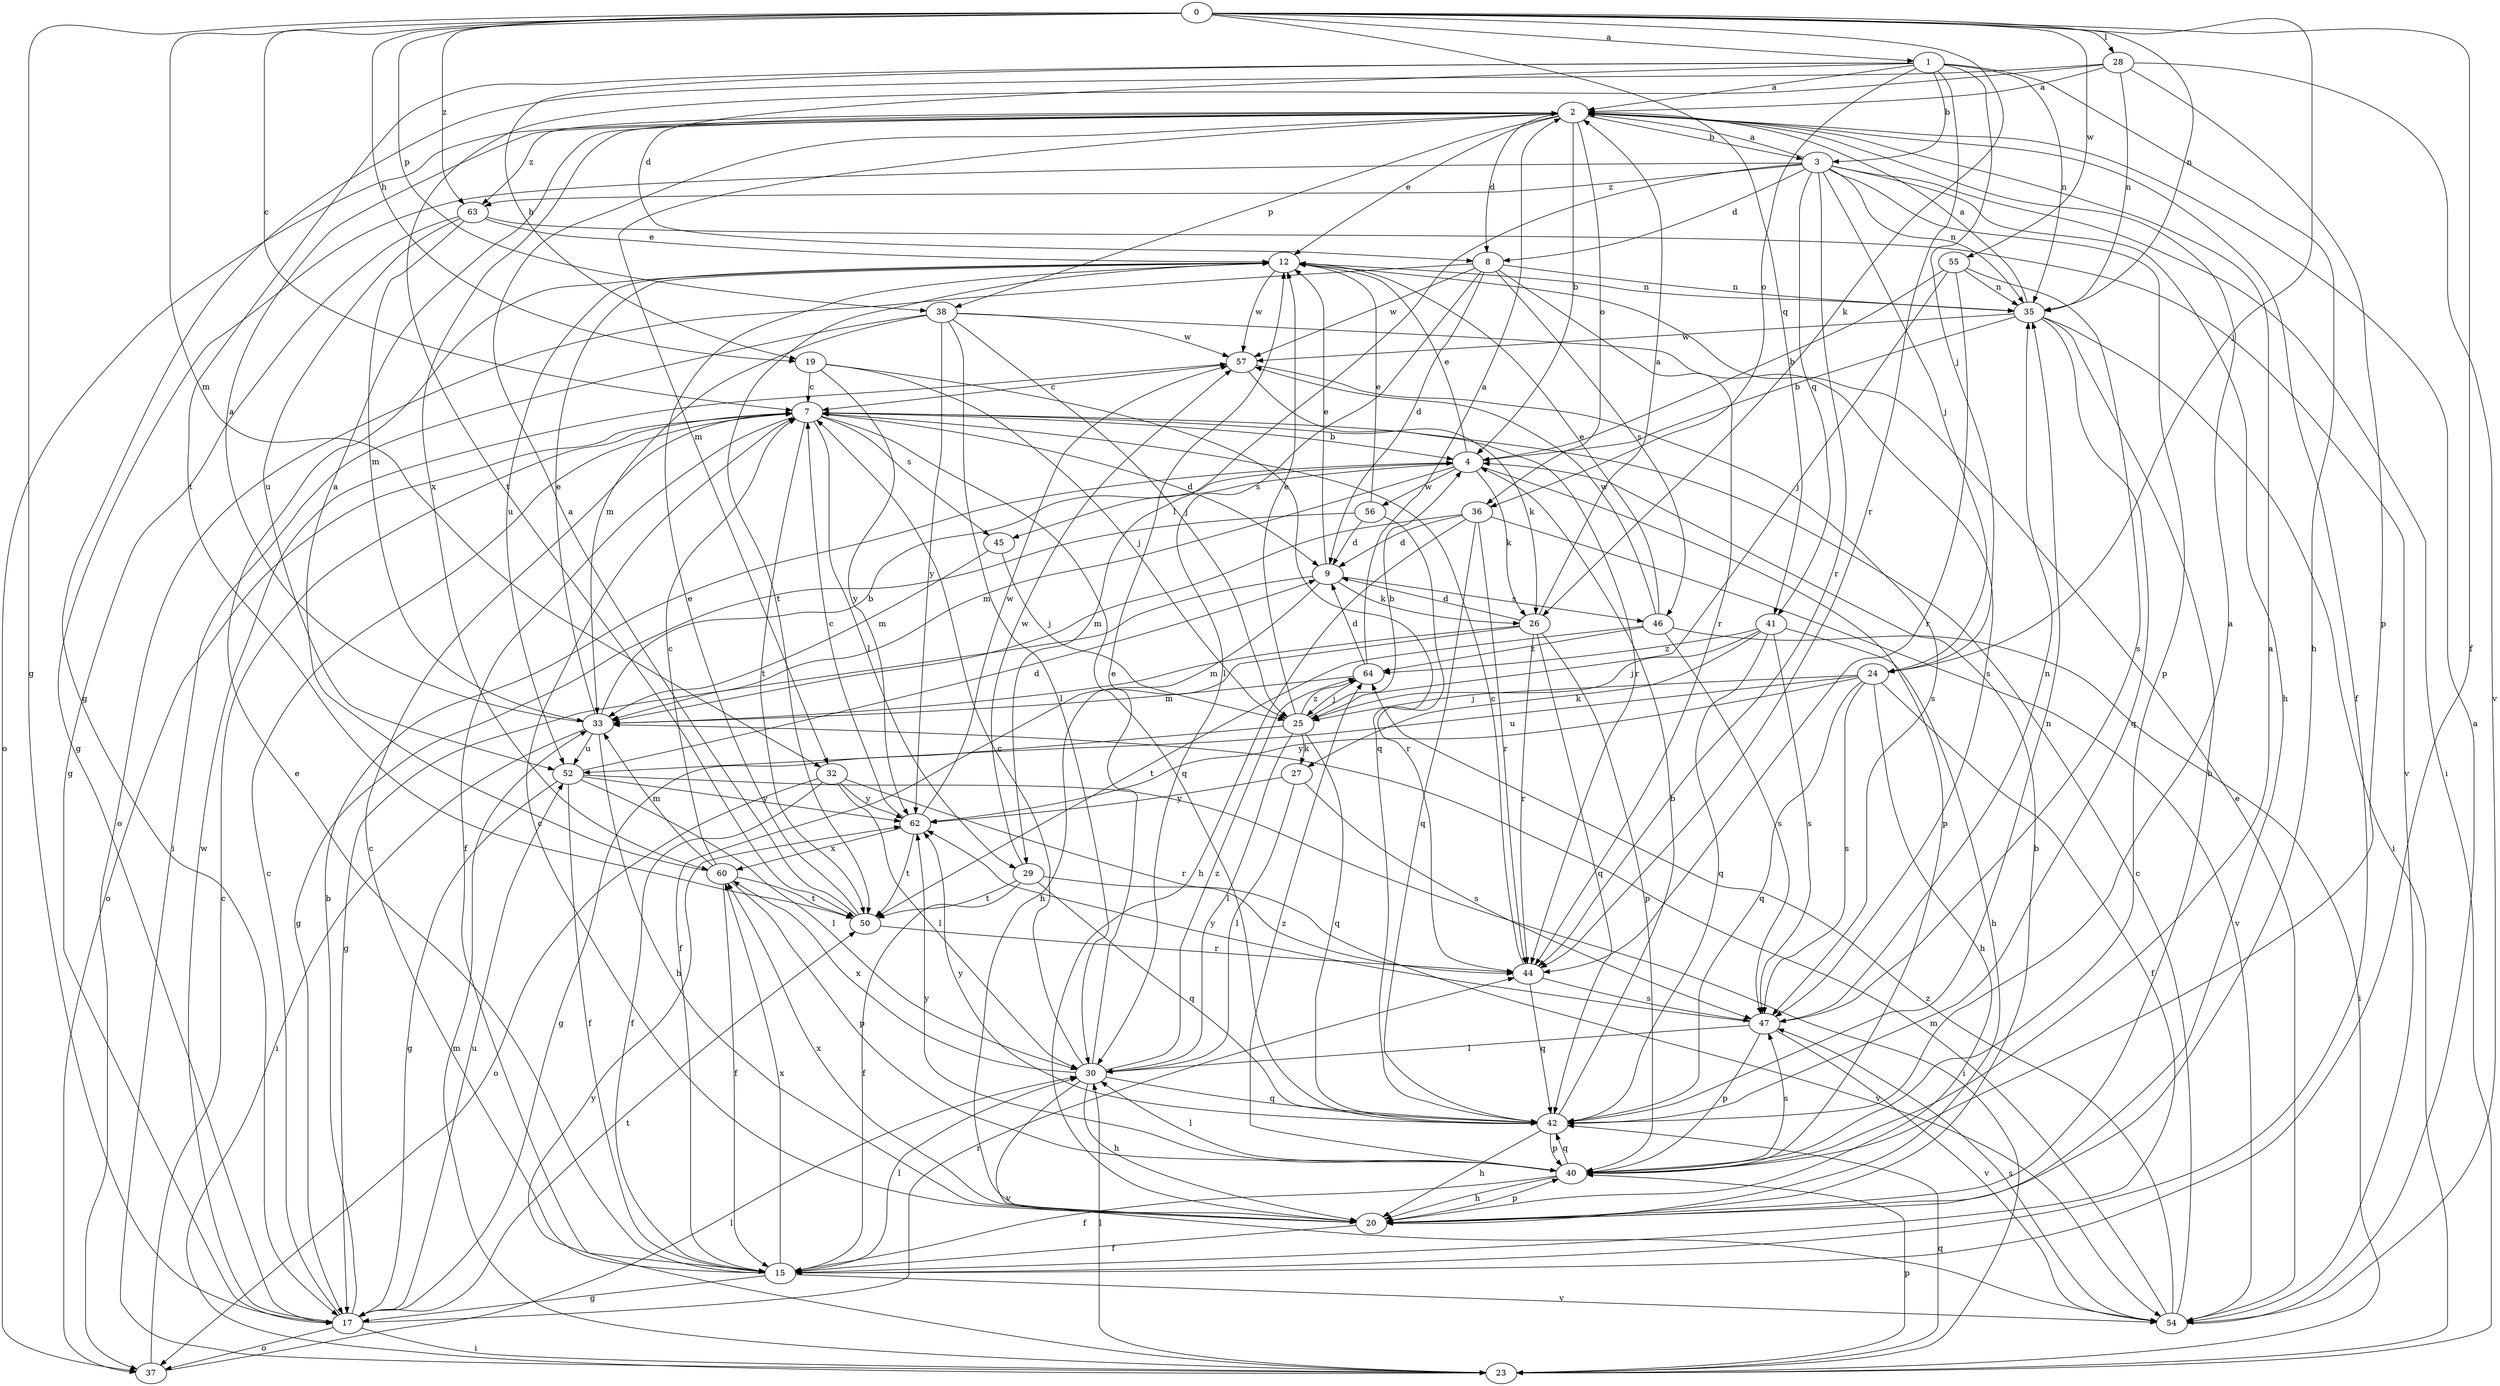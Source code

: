 strict digraph  {
0;
1;
2;
3;
4;
7;
8;
9;
12;
15;
17;
19;
20;
23;
24;
25;
26;
27;
28;
29;
30;
32;
33;
35;
36;
37;
38;
40;
41;
42;
44;
45;
46;
47;
50;
52;
54;
55;
56;
57;
60;
62;
63;
64;
0 -> 1  [label=a];
0 -> 7  [label=c];
0 -> 15  [label=f];
0 -> 17  [label=g];
0 -> 19  [label=h];
0 -> 24  [label=j];
0 -> 26  [label=k];
0 -> 28  [label=l];
0 -> 32  [label=m];
0 -> 35  [label=n];
0 -> 38  [label=p];
0 -> 41  [label=q];
0 -> 55  [label=w];
0 -> 63  [label=z];
1 -> 2  [label=a];
1 -> 3  [label=b];
1 -> 8  [label=d];
1 -> 19  [label=h];
1 -> 20  [label=h];
1 -> 24  [label=j];
1 -> 35  [label=n];
1 -> 36  [label=o];
1 -> 44  [label=r];
1 -> 50  [label=t];
2 -> 3  [label=b];
2 -> 4  [label=b];
2 -> 8  [label=d];
2 -> 12  [label=e];
2 -> 15  [label=f];
2 -> 32  [label=m];
2 -> 36  [label=o];
2 -> 37  [label=o];
2 -> 38  [label=p];
2 -> 60  [label=x];
2 -> 63  [label=z];
3 -> 2  [label=a];
3 -> 8  [label=d];
3 -> 17  [label=g];
3 -> 20  [label=h];
3 -> 23  [label=i];
3 -> 24  [label=j];
3 -> 29  [label=l];
3 -> 35  [label=n];
3 -> 40  [label=p];
3 -> 41  [label=q];
3 -> 44  [label=r];
3 -> 63  [label=z];
4 -> 12  [label=e];
4 -> 26  [label=k];
4 -> 33  [label=m];
4 -> 40  [label=p];
4 -> 45  [label=s];
4 -> 56  [label=w];
7 -> 4  [label=b];
7 -> 9  [label=d];
7 -> 15  [label=f];
7 -> 26  [label=k];
7 -> 29  [label=l];
7 -> 37  [label=o];
7 -> 42  [label=q];
7 -> 45  [label=s];
7 -> 50  [label=t];
8 -> 9  [label=d];
8 -> 30  [label=l];
8 -> 35  [label=n];
8 -> 37  [label=o];
8 -> 44  [label=r];
8 -> 46  [label=s];
8 -> 57  [label=w];
9 -> 12  [label=e];
9 -> 17  [label=g];
9 -> 20  [label=h];
9 -> 26  [label=k];
9 -> 46  [label=s];
12 -> 35  [label=n];
12 -> 50  [label=t];
12 -> 52  [label=u];
12 -> 57  [label=w];
15 -> 7  [label=c];
15 -> 12  [label=e];
15 -> 17  [label=g];
15 -> 30  [label=l];
15 -> 54  [label=v];
15 -> 60  [label=x];
17 -> 4  [label=b];
17 -> 7  [label=c];
17 -> 23  [label=i];
17 -> 37  [label=o];
17 -> 44  [label=r];
17 -> 50  [label=t];
17 -> 52  [label=u];
17 -> 57  [label=w];
19 -> 7  [label=c];
19 -> 25  [label=j];
19 -> 42  [label=q];
19 -> 62  [label=y];
20 -> 4  [label=b];
20 -> 7  [label=c];
20 -> 15  [label=f];
20 -> 40  [label=p];
20 -> 60  [label=x];
23 -> 30  [label=l];
23 -> 33  [label=m];
23 -> 40  [label=p];
23 -> 42  [label=q];
23 -> 62  [label=y];
24 -> 15  [label=f];
24 -> 20  [label=h];
24 -> 25  [label=j];
24 -> 42  [label=q];
24 -> 47  [label=s];
24 -> 52  [label=u];
24 -> 62  [label=y];
25 -> 4  [label=b];
25 -> 12  [label=e];
25 -> 17  [label=g];
25 -> 27  [label=k];
25 -> 30  [label=l];
25 -> 42  [label=q];
25 -> 64  [label=z];
26 -> 2  [label=a];
26 -> 9  [label=d];
26 -> 15  [label=f];
26 -> 33  [label=m];
26 -> 40  [label=p];
26 -> 42  [label=q];
26 -> 44  [label=r];
27 -> 30  [label=l];
27 -> 47  [label=s];
27 -> 62  [label=y];
28 -> 2  [label=a];
28 -> 17  [label=g];
28 -> 35  [label=n];
28 -> 40  [label=p];
28 -> 50  [label=t];
28 -> 54  [label=v];
29 -> 15  [label=f];
29 -> 42  [label=q];
29 -> 50  [label=t];
29 -> 54  [label=v];
29 -> 57  [label=w];
30 -> 7  [label=c];
30 -> 12  [label=e];
30 -> 20  [label=h];
30 -> 42  [label=q];
30 -> 54  [label=v];
30 -> 60  [label=x];
30 -> 64  [label=z];
32 -> 15  [label=f];
32 -> 30  [label=l];
32 -> 37  [label=o];
32 -> 44  [label=r];
32 -> 62  [label=y];
33 -> 2  [label=a];
33 -> 4  [label=b];
33 -> 12  [label=e];
33 -> 20  [label=h];
33 -> 23  [label=i];
33 -> 52  [label=u];
35 -> 2  [label=a];
35 -> 4  [label=b];
35 -> 20  [label=h];
35 -> 23  [label=i];
35 -> 42  [label=q];
35 -> 57  [label=w];
36 -> 9  [label=d];
36 -> 20  [label=h];
36 -> 33  [label=m];
36 -> 42  [label=q];
36 -> 44  [label=r];
36 -> 54  [label=v];
37 -> 7  [label=c];
37 -> 30  [label=l];
38 -> 23  [label=i];
38 -> 25  [label=j];
38 -> 30  [label=l];
38 -> 33  [label=m];
38 -> 47  [label=s];
38 -> 57  [label=w];
38 -> 62  [label=y];
40 -> 2  [label=a];
40 -> 15  [label=f];
40 -> 20  [label=h];
40 -> 30  [label=l];
40 -> 42  [label=q];
40 -> 47  [label=s];
40 -> 62  [label=y];
40 -> 64  [label=z];
41 -> 20  [label=h];
41 -> 25  [label=j];
41 -> 27  [label=k];
41 -> 42  [label=q];
41 -> 47  [label=s];
41 -> 64  [label=z];
42 -> 2  [label=a];
42 -> 4  [label=b];
42 -> 20  [label=h];
42 -> 35  [label=n];
42 -> 40  [label=p];
42 -> 62  [label=y];
44 -> 7  [label=c];
44 -> 42  [label=q];
44 -> 47  [label=s];
45 -> 25  [label=j];
45 -> 33  [label=m];
46 -> 12  [label=e];
46 -> 23  [label=i];
46 -> 47  [label=s];
46 -> 50  [label=t];
46 -> 57  [label=w];
46 -> 64  [label=z];
47 -> 30  [label=l];
47 -> 35  [label=n];
47 -> 40  [label=p];
47 -> 54  [label=v];
47 -> 62  [label=y];
50 -> 2  [label=a];
50 -> 12  [label=e];
50 -> 44  [label=r];
52 -> 9  [label=d];
52 -> 15  [label=f];
52 -> 17  [label=g];
52 -> 23  [label=i];
52 -> 30  [label=l];
52 -> 62  [label=y];
54 -> 2  [label=a];
54 -> 7  [label=c];
54 -> 12  [label=e];
54 -> 33  [label=m];
54 -> 47  [label=s];
54 -> 64  [label=z];
55 -> 4  [label=b];
55 -> 25  [label=j];
55 -> 35  [label=n];
55 -> 44  [label=r];
55 -> 47  [label=s];
56 -> 9  [label=d];
56 -> 12  [label=e];
56 -> 17  [label=g];
56 -> 44  [label=r];
57 -> 7  [label=c];
57 -> 44  [label=r];
57 -> 47  [label=s];
60 -> 2  [label=a];
60 -> 7  [label=c];
60 -> 15  [label=f];
60 -> 33  [label=m];
60 -> 40  [label=p];
60 -> 50  [label=t];
62 -> 7  [label=c];
62 -> 50  [label=t];
62 -> 57  [label=w];
62 -> 60  [label=x];
63 -> 12  [label=e];
63 -> 17  [label=g];
63 -> 33  [label=m];
63 -> 52  [label=u];
63 -> 54  [label=v];
64 -> 2  [label=a];
64 -> 9  [label=d];
64 -> 25  [label=j];
64 -> 33  [label=m];
}
